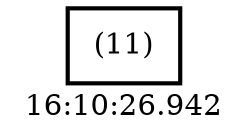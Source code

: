 digraph  g{ graph[label = "16:10:26.942"]
node [shape=rectangle, color=black, fontcolor=black, style=bold] edge [color=black] 0 [label="(11)"] ; 
}

